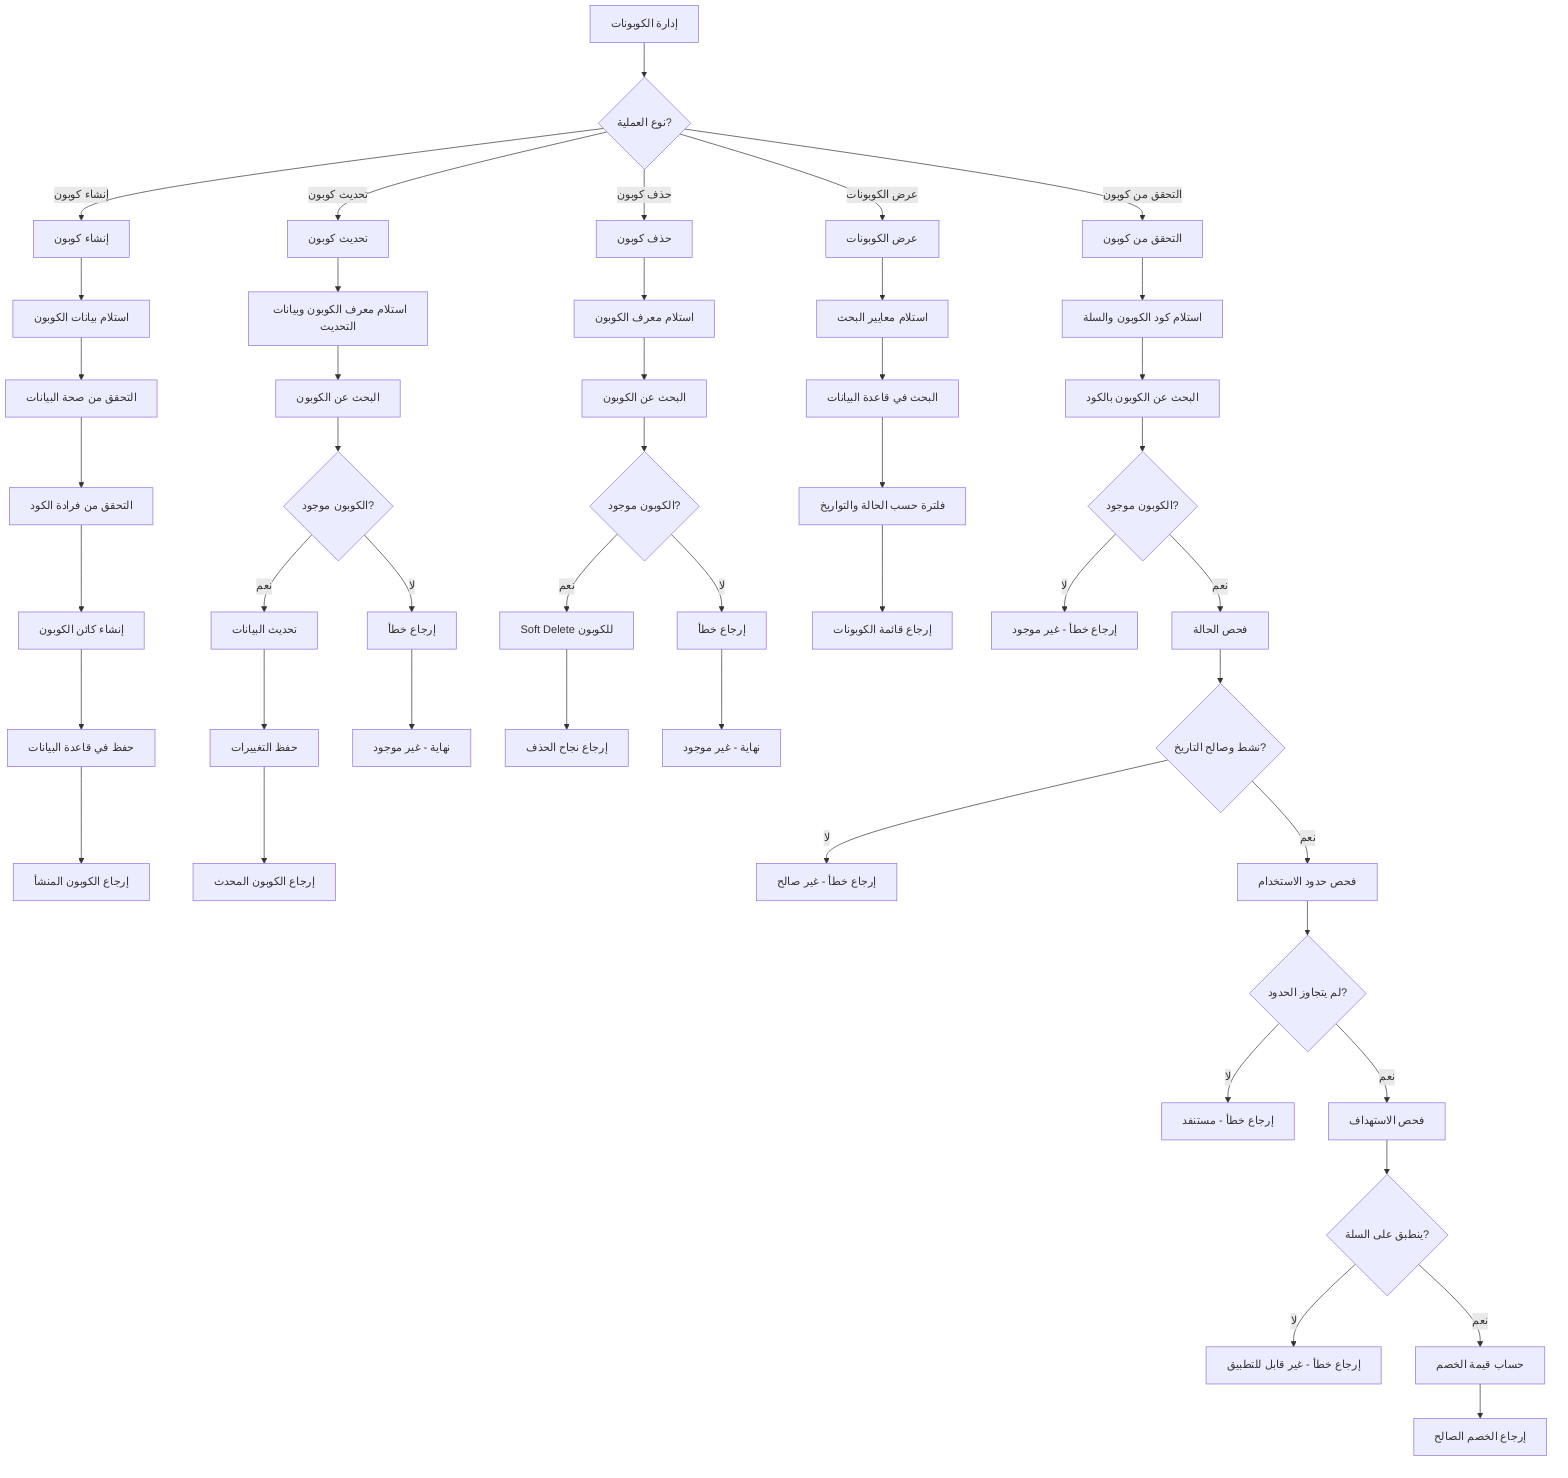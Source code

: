 %% Coupons Management Flow
%% View at https://mermaid.live
flowchart TD
  A[إدارة الكوبونات] --> B{نوع العملية?}
  B -->|إنشاء كوبون| C[إنشاء كوبون]
  B -->|تحديث كوبون| D[تحديث كوبون]
  B -->|حذف كوبون| E[حذف كوبون]
  B -->|عرض الكوبونات| F[عرض الكوبونات]
  B -->|التحقق من كوبون| G[التحقق من كوبون]

  %% Create Coupon
  C --> C1[استلام بيانات الكوبون]
  C1 --> C2[التحقق من صحة البيانات]
  C2 --> C3[التحقق من فرادة الكود]
  C3 --> C4[إنشاء كائن الكوبون]
  C4 --> C5[حفظ في قاعدة البيانات]
  C5 --> C6[إرجاع الكوبون المنشأ]

  %% Update Coupon
  D --> D1[استلام معرف الكوبون وبيانات التحديث]
  D1 --> D2[البحث عن الكوبون]
  D2 --> D3{الكوبون موجود?}
  D3 -->|لا| D4[إرجاع خطأ]
  D3 -->|نعم| D5[تحديث البيانات]
  D5 --> D6[حفظ التغييرات]
  D6 --> D7[إرجاع الكوبون المحدث]
  D4 --> D8[نهاية - غير موجود]

  %% Delete Coupon
  E --> E1[استلام معرف الكوبون]
  E1 --> E2[البحث عن الكوبون]
  E2 --> E3{الكوبون موجود?}
  E3 -->|لا| E4[إرجاع خطأ]
  E3 -->|نعم| E5[Soft Delete للكوبون]
  E5 --> E6[إرجاع نجاح الحذف]
  E4 --> E7[نهاية - غير موجود]

  %% List Coupons
  F --> F1[استلام معايير البحث]
  F1 --> F2[البحث في قاعدة البيانات]
  F2 --> F3[فلترة حسب الحالة والتواريخ]
  F3 --> F4[إرجاع قائمة الكوبونات]

  %% Validate Coupon
  G --> G1[استلام كود الكوبون والسلة]
  G1 --> G2[البحث عن الكوبون بالكود]
  G2 --> G3{الكوبون موجود?}
  G3 -->|لا| G4[إرجاع خطأ - غير موجود]
  G3 -->|نعم| G5[فحص الحالة]
  G5 --> G6{نشط وصالح التاريخ?}
  G6 -->|لا| G7[إرجاع خطأ - غير صالح]
  G6 -->|نعم| G8[فحص حدود الاستخدام]
  G8 --> G9{لم يتجاوز الحدود?}
  G9 -->|لا| G10[إرجاع خطأ - مستنفد]
  G9 -->|نعم| G11[فحص الاستهداف]
  G11 --> G12{ينطبق على السلة?}
  G12 -->|لا| G13[إرجاع خطأ - غير قابل للتطبيق]
  G12 -->|نعم| G14[حساب قيمة الخصم]
  G14 --> G15[إرجاع الخصم الصالح]